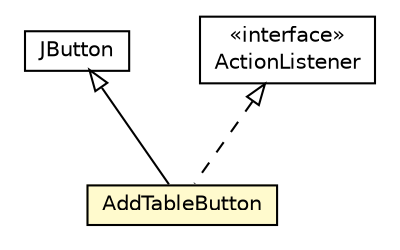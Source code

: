 #!/usr/local/bin/dot
#
# Class diagram 
# Generated by UMLGraph version R5_6-24-gf6e263 (http://www.umlgraph.org/)
#

digraph G {
	edge [fontname="Helvetica",fontsize=10,labelfontname="Helvetica",labelfontsize=10];
	node [fontname="Helvetica",fontsize=10,shape=plaintext];
	nodesep=0.25;
	ranksep=0.5;
	// org.universAAL.ui.handler.gui.swing.model.FormControl.RepeatModelGrid.AddTableButton
	c6921507 [label=<<table title="org.universAAL.ui.handler.gui.swing.model.FormControl.RepeatModelGrid.AddTableButton" border="0" cellborder="1" cellspacing="0" cellpadding="2" port="p" bgcolor="lemonChiffon" href="./RepeatModelGrid.AddTableButton.html">
		<tr><td><table border="0" cellspacing="0" cellpadding="1">
<tr><td align="center" balign="center"> AddTableButton </td></tr>
		</table></td></tr>
		</table>>, URL="./RepeatModelGrid.AddTableButton.html", fontname="Helvetica", fontcolor="black", fontsize=10.0];
	//org.universAAL.ui.handler.gui.swing.model.FormControl.RepeatModelGrid.AddTableButton extends javax.swing.JButton
	c6922152:p -> c6921507:p [dir=back,arrowtail=empty];
	//org.universAAL.ui.handler.gui.swing.model.FormControl.RepeatModelGrid.AddTableButton implements java.awt.event.ActionListener
	c6922153:p -> c6921507:p [dir=back,arrowtail=empty,style=dashed];
	// java.awt.event.ActionListener
	c6922153 [label=<<table title="java.awt.event.ActionListener" border="0" cellborder="1" cellspacing="0" cellpadding="2" port="p" href="http://java.sun.com/j2se/1.4.2/docs/api/java/awt/event/ActionListener.html">
		<tr><td><table border="0" cellspacing="0" cellpadding="1">
<tr><td align="center" balign="center"> &#171;interface&#187; </td></tr>
<tr><td align="center" balign="center"> ActionListener </td></tr>
		</table></td></tr>
		</table>>, URL="http://java.sun.com/j2se/1.4.2/docs/api/java/awt/event/ActionListener.html", fontname="Helvetica", fontcolor="black", fontsize=10.0];
	// javax.swing.JButton
	c6922152 [label=<<table title="javax.swing.JButton" border="0" cellborder="1" cellspacing="0" cellpadding="2" port="p" href="http://java.sun.com/j2se/1.4.2/docs/api/javax/swing/JButton.html">
		<tr><td><table border="0" cellspacing="0" cellpadding="1">
<tr><td align="center" balign="center"> JButton </td></tr>
		</table></td></tr>
		</table>>, URL="http://java.sun.com/j2se/1.4.2/docs/api/javax/swing/JButton.html", fontname="Helvetica", fontcolor="black", fontsize=10.0];
}

